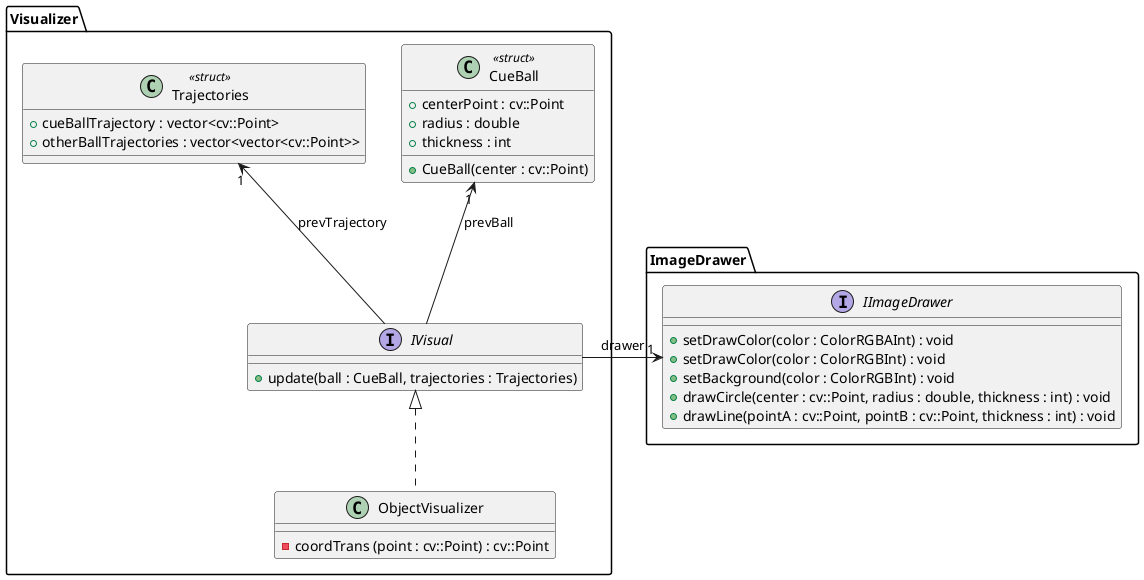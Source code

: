 @startuml

package Visualizer
{
    class CueBall <<struct>>
    {
        + centerPoint : cv::Point
        + radius : double
        + thickness : int
        + CueBall(center : cv::Point)
    }

    class Trajectories <<struct>>
    {
        + cueBallTrajectory : vector<cv::Point>
        + otherBallTrajectories : vector<vector<cv::Point>>
    }

    interface IVisual
    {
        + update(ball : CueBall, trajectories : Trajectories)
    }

    class ObjectVisualizer
    {
        - coordTrans (point : cv::Point) : cv::Point 
    }
}

package ImageDrawer
{
    interface IImageDrawer
    {
        + setDrawColor(color : ColorRGBAInt) : void
        + setDrawColor(color : ColorRGBInt) : void
        + setBackground(color : ColorRGBInt) : void
        + drawCircle(center : cv::Point, radius : double, thickness : int) : void
        + drawLine(pointA : cv::Point, pointB : cv::Point, thickness : int) : void
    }
}

CueBall "1" <-- IVisual : prevBall
Trajectories "1" <-- IVisual : prevTrajectory

IVisual <|.. ObjectVisualizer

IVisual -> "1" IImageDrawer : drawer

@enduml